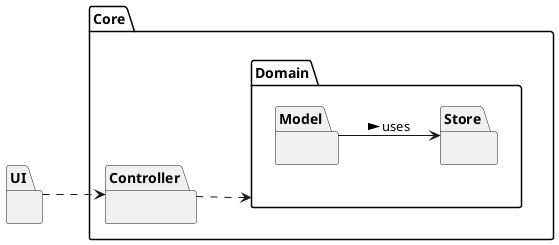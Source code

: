 @startuml
hide empty methods
hide empty attributes
left to right direction
skinparam classAttributeIconSize 0

package Core {

package Domain {
package Model {}
package Store {}
}

package Controller {}

}


package UI {}

UI ..> Controller
Controller ..> Domain
Model --> Store : uses >

@enduml